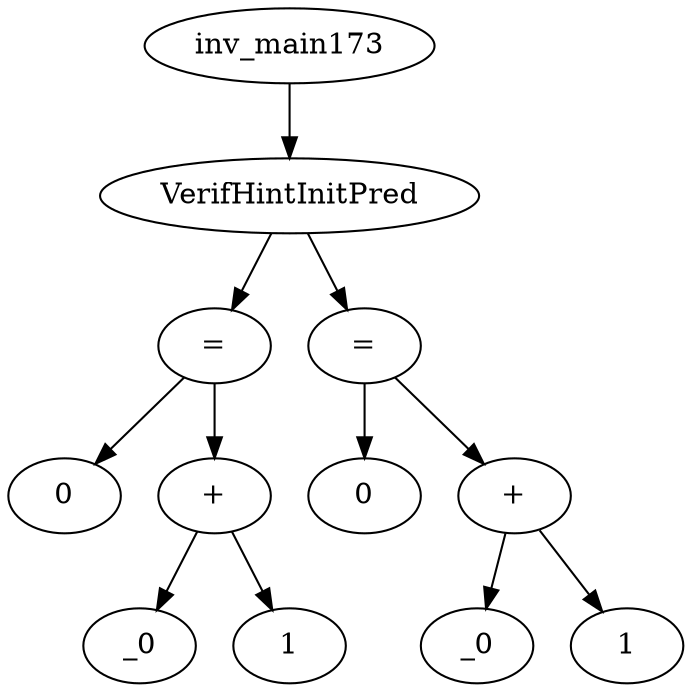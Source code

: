 digraph dag {
0 [label="inv_main173"];
1 [label="VerifHintInitPred"];
2 [label="="];
3 [label="0"];
4 [label="+"];
5 [label="_0"];
6 [label="1"];
7 [label="="];
8 [label="0"];
9 [label="+"];
10 [label="_0"];
11 [label="1"];
0->1
1->2
1 -> 7
2->4
2 -> 3
4->6
4 -> 5
7->9
7 -> 8
9->11
9 -> 10
}
